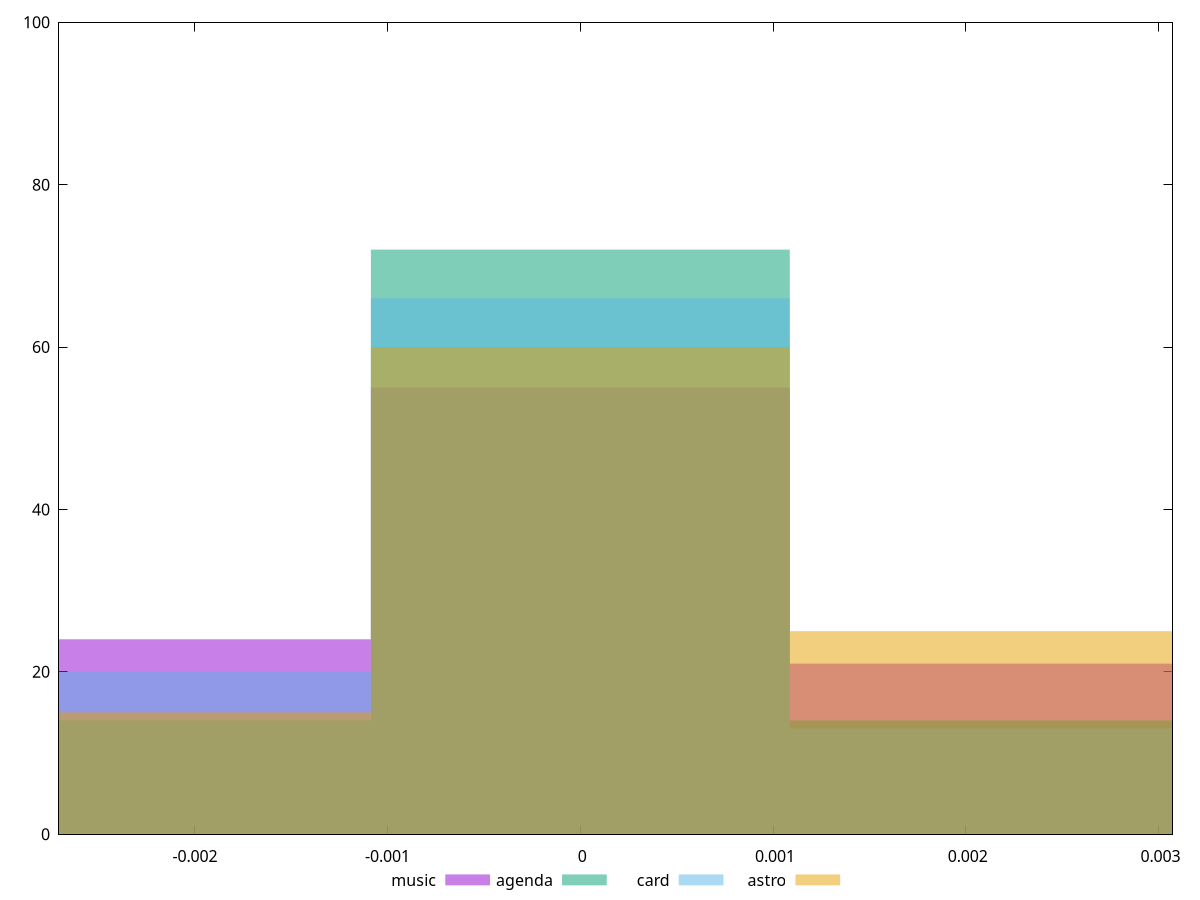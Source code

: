 reset

$music <<EOF
0 55
0.0021735092918954415 21
-0.0021735092918954415 24
EOF

$agenda <<EOF
0 72
0.0021735092918954415 14
-0.0021735092918954415 14
EOF

$card <<EOF
0 66
-0.0021735092918954415 20
0.0021735092918954415 13
EOF

$astro <<EOF
0 60
0.0021735092918954415 25
-0.0021735092918954415 15
EOF

set key outside below
set boxwidth 0.0021735092918954415
set xrange [-0.0027051024032050176:0.003072597771951914]
set yrange [0:100]
set trange [0:100]
set style fill transparent solid 0.5 noborder
set terminal svg size 640, 520 enhanced background rgb 'white'
set output "reports/report_00027_2021-02-24T12-40-31.850Z/meta/pScore-difference/comparison/histogram/all_raw.svg"

plot $music title "music" with boxes, \
     $agenda title "agenda" with boxes, \
     $card title "card" with boxes, \
     $astro title "astro" with boxes

reset
